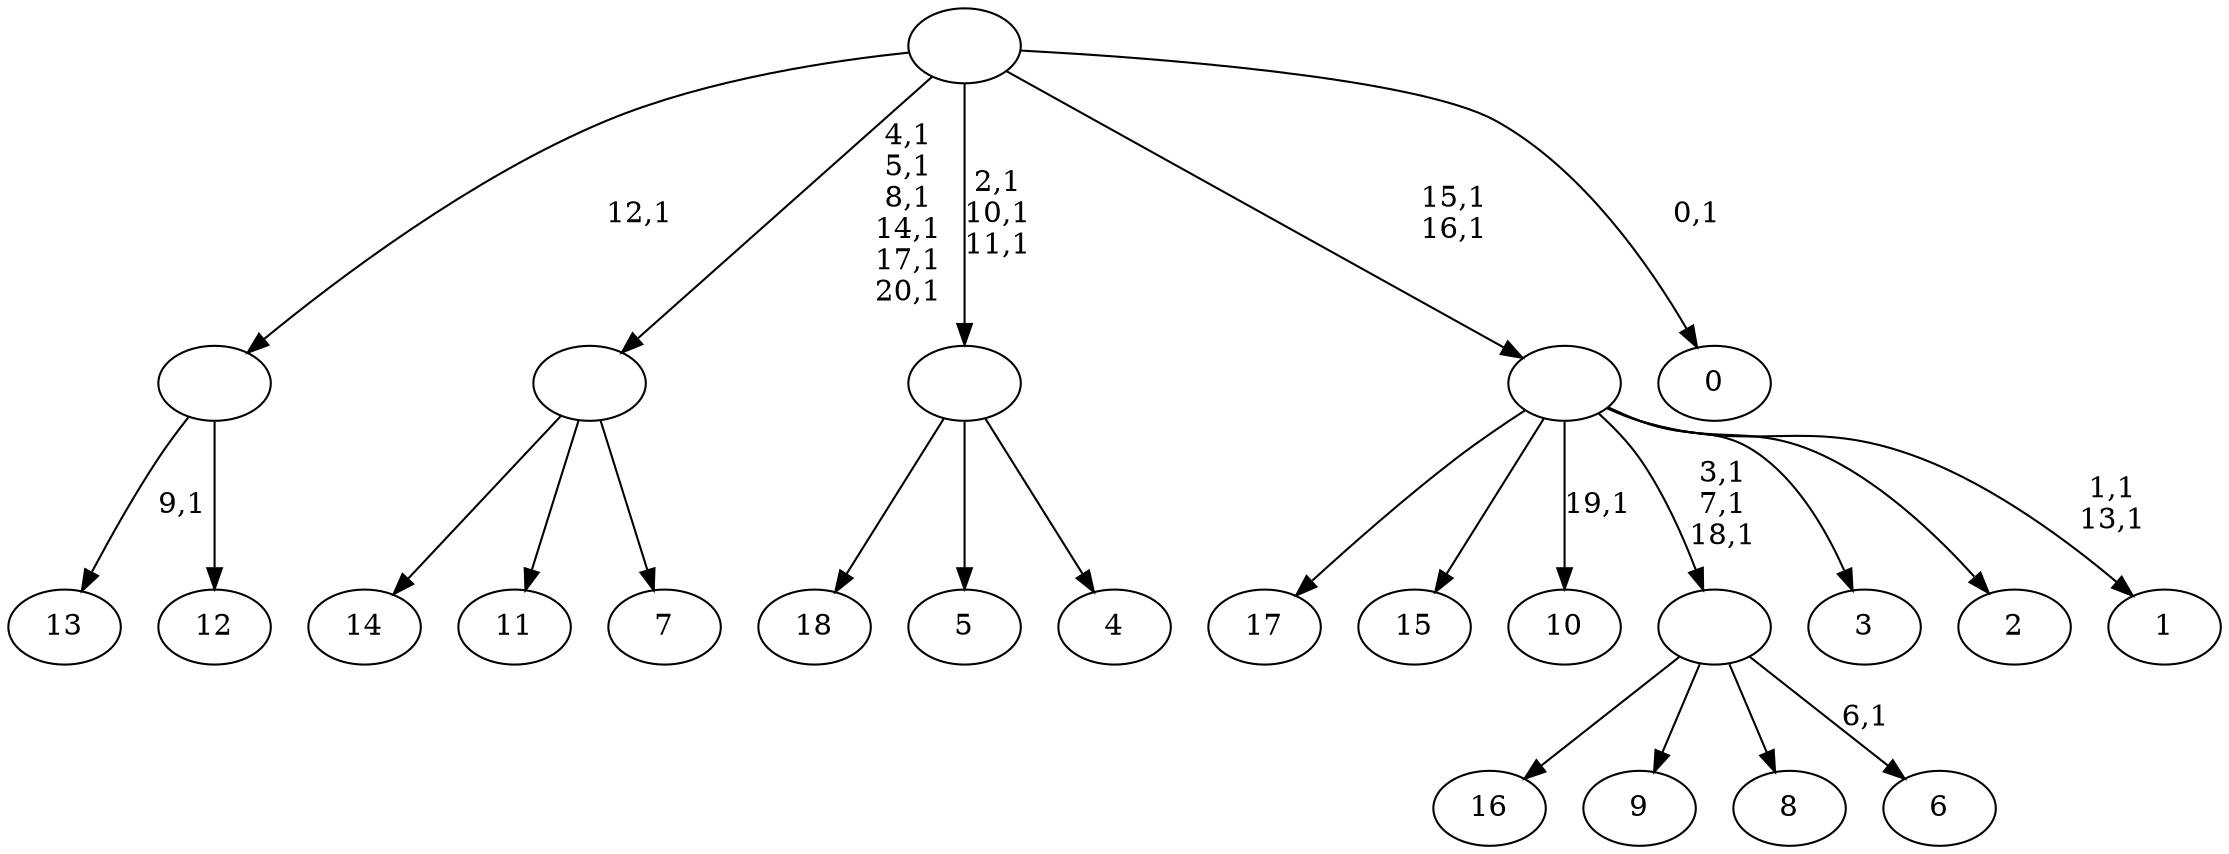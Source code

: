 digraph T {
	40 [label="18"]
	39 [label="17"]
	38 [label="16"]
	37 [label="15"]
	36 [label="14"]
	35 [label="13"]
	33 [label="12"]
	32 [label=""]
	31 [label="11"]
	30 [label="10"]
	28 [label="9"]
	27 [label="8"]
	26 [label="7"]
	25 [label=""]
	19 [label="6"]
	17 [label=""]
	14 [label="5"]
	13 [label="4"]
	12 [label=""]
	9 [label="3"]
	8 [label="2"]
	7 [label="1"]
	4 [label=""]
	2 [label="0"]
	0 [label=""]
	32 -> 35 [label="9,1"]
	32 -> 33 [label=""]
	25 -> 36 [label=""]
	25 -> 31 [label=""]
	25 -> 26 [label=""]
	17 -> 19 [label="6,1"]
	17 -> 38 [label=""]
	17 -> 28 [label=""]
	17 -> 27 [label=""]
	12 -> 40 [label=""]
	12 -> 14 [label=""]
	12 -> 13 [label=""]
	4 -> 7 [label="1,1\n13,1"]
	4 -> 17 [label="3,1\n7,1\n18,1"]
	4 -> 30 [label="19,1"]
	4 -> 39 [label=""]
	4 -> 37 [label=""]
	4 -> 9 [label=""]
	4 -> 8 [label=""]
	0 -> 2 [label="0,1"]
	0 -> 4 [label="15,1\n16,1"]
	0 -> 12 [label="2,1\n10,1\n11,1"]
	0 -> 25 [label="4,1\n5,1\n8,1\n14,1\n17,1\n20,1"]
	0 -> 32 [label="12,1"]
}
